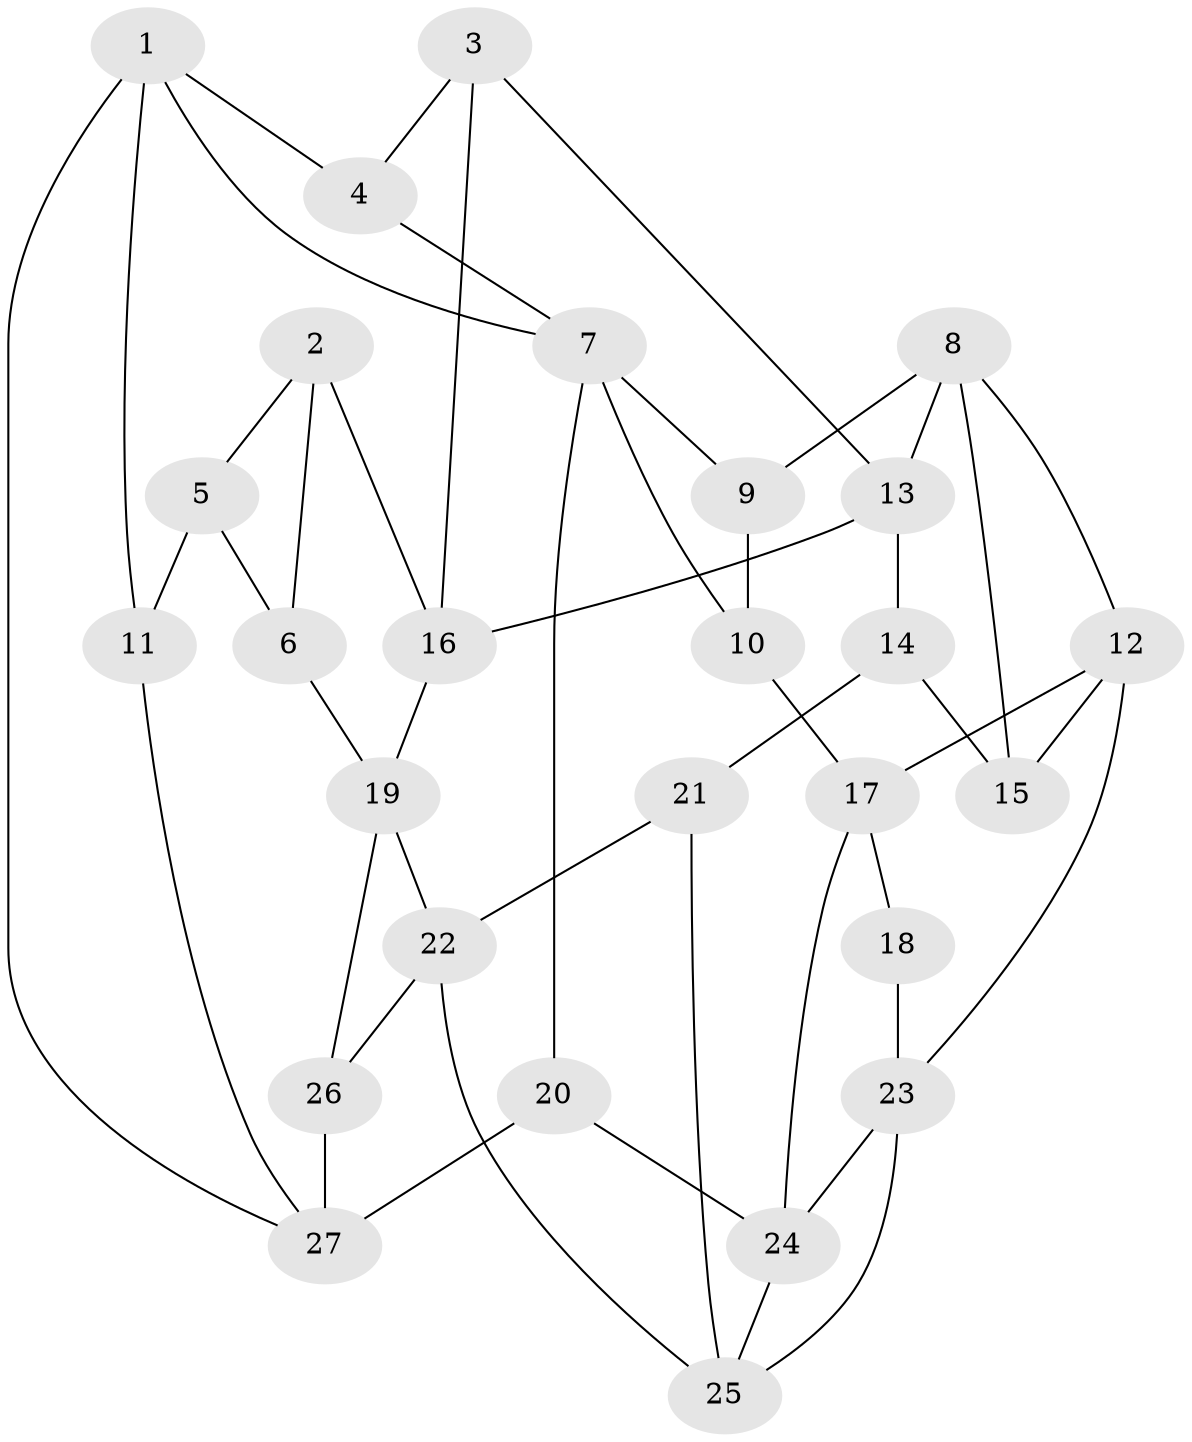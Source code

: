 // original degree distribution, {3: 0.05555555555555555, 4: 0.25925925925925924, 6: 0.25925925925925924, 5: 0.42592592592592593}
// Generated by graph-tools (version 1.1) at 2025/03/03/09/25 03:03:26]
// undirected, 27 vertices, 47 edges
graph export_dot {
graph [start="1"]
  node [color=gray90,style=filled];
  1;
  2;
  3;
  4;
  5;
  6;
  7;
  8;
  9;
  10;
  11;
  12;
  13;
  14;
  15;
  16;
  17;
  18;
  19;
  20;
  21;
  22;
  23;
  24;
  25;
  26;
  27;
  1 -- 4 [weight=1.0];
  1 -- 7 [weight=1.0];
  1 -- 11 [weight=1.0];
  1 -- 27 [weight=1.0];
  2 -- 5 [weight=1.0];
  2 -- 6 [weight=1.0];
  2 -- 16 [weight=1.0];
  3 -- 4 [weight=1.0];
  3 -- 13 [weight=1.0];
  3 -- 16 [weight=1.0];
  4 -- 7 [weight=1.0];
  5 -- 6 [weight=1.0];
  5 -- 11 [weight=2.0];
  6 -- 19 [weight=1.0];
  7 -- 9 [weight=1.0];
  7 -- 10 [weight=1.0];
  7 -- 20 [weight=1.0];
  8 -- 9 [weight=1.0];
  8 -- 12 [weight=1.0];
  8 -- 13 [weight=1.0];
  8 -- 15 [weight=1.0];
  9 -- 10 [weight=1.0];
  10 -- 17 [weight=1.0];
  11 -- 27 [weight=1.0];
  12 -- 15 [weight=1.0];
  12 -- 17 [weight=1.0];
  12 -- 23 [weight=1.0];
  13 -- 14 [weight=1.0];
  13 -- 16 [weight=1.0];
  14 -- 15 [weight=1.0];
  14 -- 21 [weight=2.0];
  16 -- 19 [weight=1.0];
  17 -- 18 [weight=2.0];
  17 -- 24 [weight=1.0];
  18 -- 23 [weight=1.0];
  19 -- 22 [weight=1.0];
  19 -- 26 [weight=1.0];
  20 -- 24 [weight=1.0];
  20 -- 27 [weight=2.0];
  21 -- 22 [weight=1.0];
  21 -- 25 [weight=1.0];
  22 -- 25 [weight=1.0];
  22 -- 26 [weight=1.0];
  23 -- 24 [weight=1.0];
  23 -- 25 [weight=1.0];
  24 -- 25 [weight=1.0];
  26 -- 27 [weight=2.0];
}
